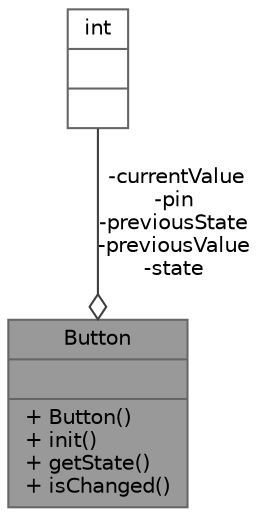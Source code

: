 digraph "Button"
{
 // LATEX_PDF_SIZE
  bgcolor="transparent";
  edge [fontname=Helvetica,fontsize=10,labelfontname=Helvetica,labelfontsize=10];
  node [fontname=Helvetica,fontsize=10,shape=box,height=0.2,width=0.4];
  Node1 [shape=record,label="{Button\n||+ Button()\l+ init()\l+ getState()\l+ isChanged()\l}",height=0.2,width=0.4,color="gray40", fillcolor="grey60", style="filled", fontcolor="black",tooltip=" "];
  Node2 -> Node1 [color="grey25",style="solid",label=" -currentValue\n-pin\n-previousState\n-previousValue\n-state" ,arrowhead="odiamond"];
  Node2 [shape=record,label="{int\n||}",height=0.2,width=0.4,color="gray40", fillcolor="white", style="filled",tooltip=" "];
}
